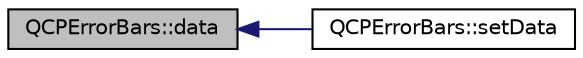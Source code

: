 digraph "QCPErrorBars::data"
{
  edge [fontname="Helvetica",fontsize="10",labelfontname="Helvetica",labelfontsize="10"];
  node [fontname="Helvetica",fontsize="10",shape=record];
  rankdir="LR";
  Node18 [label="QCPErrorBars::data",height=0.2,width=0.4,color="black", fillcolor="grey75", style="filled", fontcolor="black"];
  Node18 -> Node19 [dir="back",color="midnightblue",fontsize="10",style="solid",fontname="Helvetica"];
  Node19 [label="QCPErrorBars::setData",height=0.2,width=0.4,color="black", fillcolor="white", style="filled",URL="$class_q_c_p_error_bars.html#a92b1980003255f5f7c05407a4d92aabc"];
}
